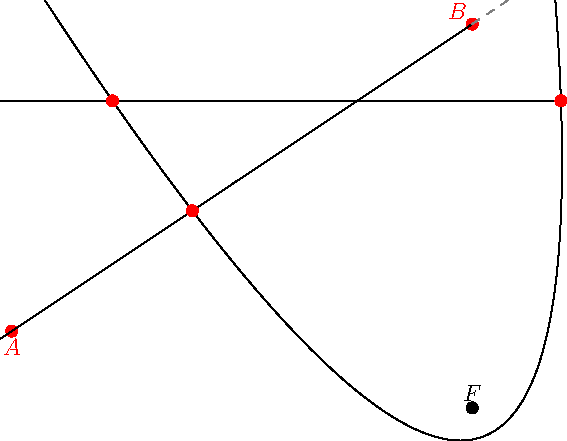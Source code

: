 import geometry;
size(10cm);

// currentcoordsys=cartesiansystem((2,1),i=(1,0.5),j=(-0.25,.75));
// show(currentcoordsys);

point A=(-1,-1);
point B=(2,1);
dot("$A$",A,S,red);
dot("$B$",B,NW,red);

line l=line(A,B,false);
line ll=hline()+0.5*B;
draw(l^^ll);
draw(complementary(l),dashed+grey);

point F=(2,-1.5);
dot("$F$",F,N);

parabola p=parabola(F,0.2,110);
draw(p);

dotfactor*=2;

/*<asyxml><view file="modules/geometry.asy" type="point[]" signature="intersectionpoints(line,parabola)"/></asyxml>*/
dot(intersectionpoints(l,p), red);
dot(intersectionpoints(ll,p), red);
